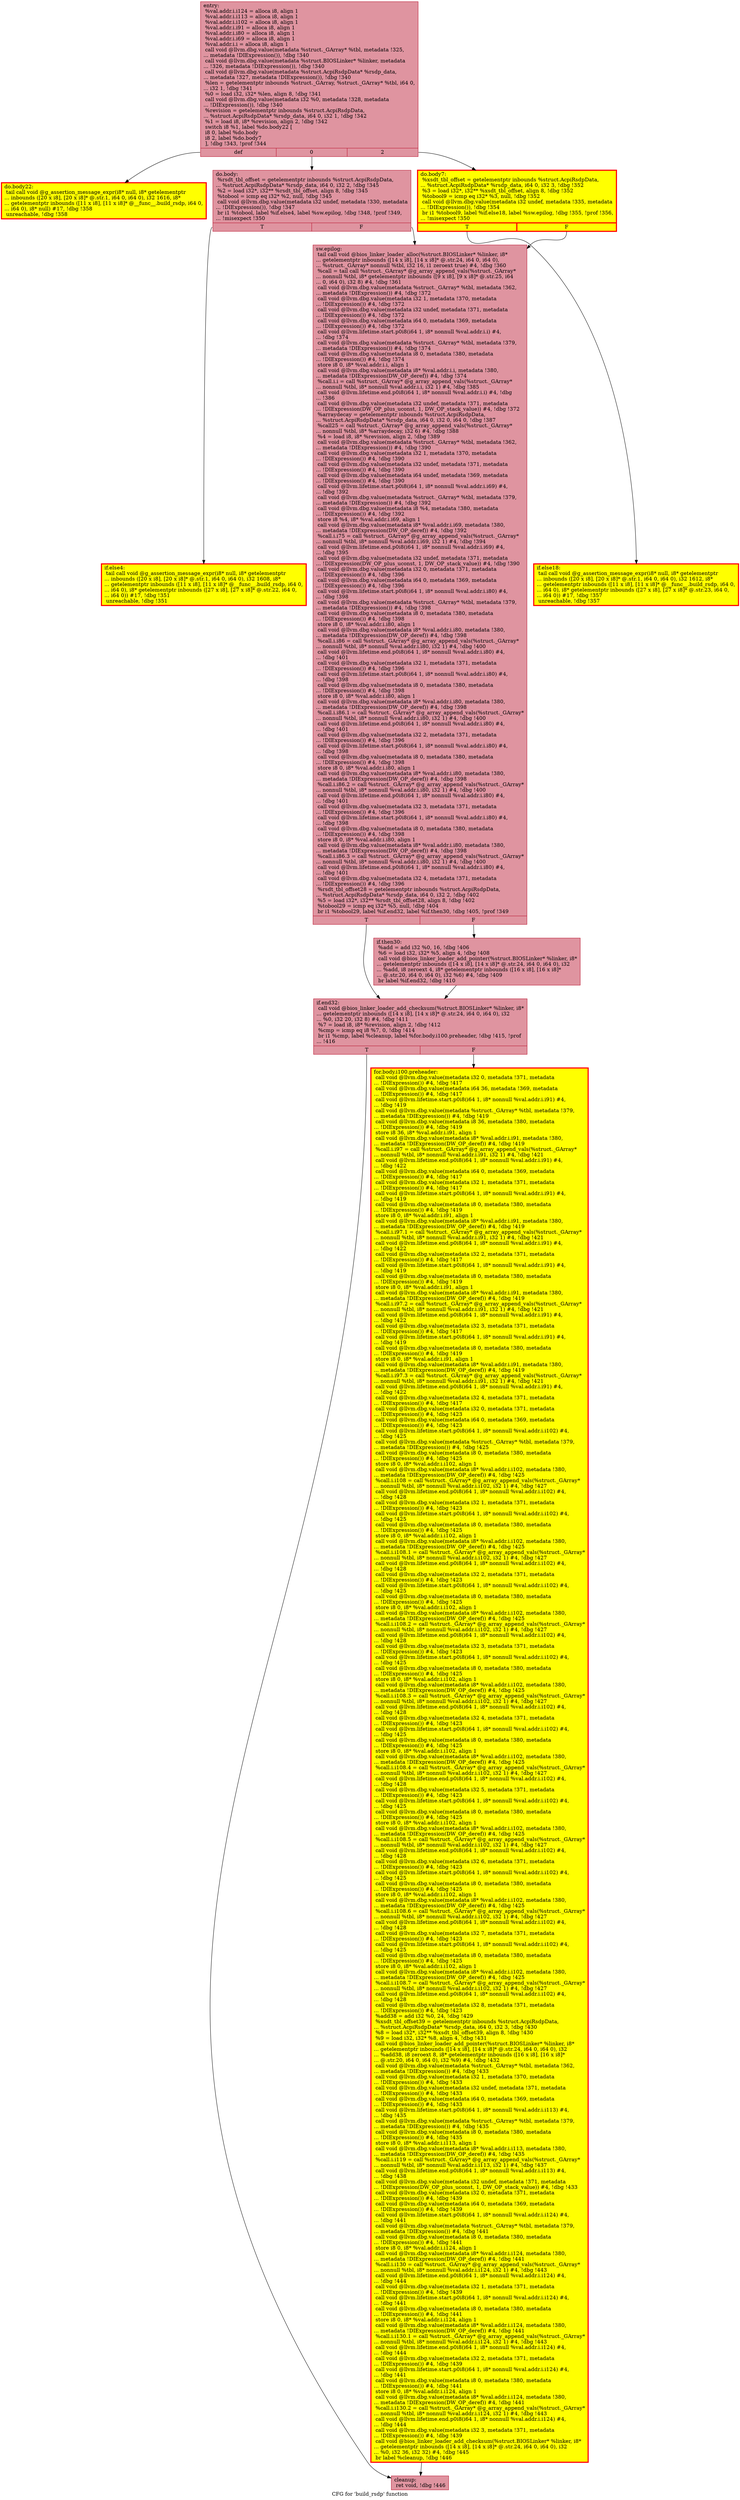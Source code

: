 digraph "CFG for 'build_rsdp' function" {
	label="CFG for 'build_rsdp' function";

	Node0x559ed8eaf980 [shape=record,color="#b70d28ff", style=filled, fillcolor="#b70d2870",label="{entry:\l  %val.addr.i.i124 = alloca i8, align 1\l  %val.addr.i.i113 = alloca i8, align 1\l  %val.addr.i.i102 = alloca i8, align 1\l  %val.addr.i.i91 = alloca i8, align 1\l  %val.addr.i.i80 = alloca i8, align 1\l  %val.addr.i.i69 = alloca i8, align 1\l  %val.addr.i.i = alloca i8, align 1\l  call void @llvm.dbg.value(metadata %struct._GArray* %tbl, metadata !325,\l... metadata !DIExpression()), !dbg !340\l  call void @llvm.dbg.value(metadata %struct.BIOSLinker* %linker, metadata\l... !326, metadata !DIExpression()), !dbg !340\l  call void @llvm.dbg.value(metadata %struct.AcpiRsdpData* %rsdp_data,\l... metadata !327, metadata !DIExpression()), !dbg !340\l  %len = getelementptr inbounds %struct._GArray, %struct._GArray* %tbl, i64 0,\l... i32 1, !dbg !341\l  %0 = load i32, i32* %len, align 8, !dbg !341\l  call void @llvm.dbg.value(metadata i32 %0, metadata !328, metadata\l... !DIExpression()), !dbg !340\l  %revision = getelementptr inbounds %struct.AcpiRsdpData,\l... %struct.AcpiRsdpData* %rsdp_data, i64 0, i32 1, !dbg !342\l  %1 = load i8, i8* %revision, align 2, !dbg !342\l  switch i8 %1, label %do.body22 [\l    i8 0, label %do.body\l    i8 2, label %do.body7\l  ], !dbg !343, !prof !344\l|{<s0>def|<s1>0|<s2>2}}"];
	Node0x559ed8eaf980:s0 -> Node0x559ed8eb7f10;
	Node0x559ed8eaf980:s1 -> Node0x559ed8dec580;
	Node0x559ed8eaf980:s2 -> Node0x559ed8eb2ac0;
	Node0x559ed8dec580 [shape=record,color="#b70d28ff", style=filled, fillcolor="#b70d2870",label="{do.body:                                          \l  %rsdt_tbl_offset = getelementptr inbounds %struct.AcpiRsdpData,\l... %struct.AcpiRsdpData* %rsdp_data, i64 0, i32 2, !dbg !345\l  %2 = load i32*, i32** %rsdt_tbl_offset, align 8, !dbg !345\l  %tobool = icmp eq i32* %2, null, !dbg !345\l  call void @llvm.dbg.value(metadata i32 undef, metadata !330, metadata\l... !DIExpression()), !dbg !347\l  br i1 %tobool, label %if.else4, label %sw.epilog, !dbg !348, !prof !349,\l... !misexpect !350\l|{<s0>T|<s1>F}}"];
	Node0x559ed8dec580:s0 -> Node0x559ed8eb1000;
	Node0x559ed8dec580:s1 -> Node0x559ed8debb10;
	Node0x559ed8eb1000 [shape=record,penwidth=3.0, style="filled", color="red", fillcolor="yellow",label="{if.else4:                                         \l  tail call void @g_assertion_message_expr(i8* null, i8* getelementptr\l... inbounds ([20 x i8], [20 x i8]* @.str.1, i64 0, i64 0), i32 1608, i8*\l... getelementptr inbounds ([11 x i8], [11 x i8]* @__func__.build_rsdp, i64 0,\l... i64 0), i8* getelementptr inbounds ([27 x i8], [27 x i8]* @.str.22, i64 0,\l... i64 0)) #17, !dbg !351\l  unreachable, !dbg !351\l}"];
	Node0x559ed8eb2ac0 [shape=record,penwidth=3.0, style="filled", color="red", fillcolor="yellow",label="{do.body7:                                         \l  %xsdt_tbl_offset = getelementptr inbounds %struct.AcpiRsdpData,\l... %struct.AcpiRsdpData* %rsdp_data, i64 0, i32 3, !dbg !352\l  %3 = load i32*, i32** %xsdt_tbl_offset, align 8, !dbg !352\l  %tobool9 = icmp eq i32* %3, null, !dbg !352\l  call void @llvm.dbg.value(metadata i32 undef, metadata !335, metadata\l... !DIExpression()), !dbg !354\l  br i1 %tobool9, label %if.else18, label %sw.epilog, !dbg !355, !prof !356,\l... !misexpect !350\l|{<s0>T|<s1>F}}"];
	Node0x559ed8eb2ac0:s0 -> Node0x559ed8eb2dc0;
	Node0x559ed8eb2ac0:s1 -> Node0x559ed8debb10;
	Node0x559ed8eb2dc0 [shape=record,penwidth=3.0, style="filled", color="red", fillcolor="yellow",label="{if.else18:                                        \l  tail call void @g_assertion_message_expr(i8* null, i8* getelementptr\l... inbounds ([20 x i8], [20 x i8]* @.str.1, i64 0, i64 0), i32 1612, i8*\l... getelementptr inbounds ([11 x i8], [11 x i8]* @__func__.build_rsdp, i64 0,\l... i64 0), i8* getelementptr inbounds ([27 x i8], [27 x i8]* @.str.23, i64 0,\l... i64 0)) #17, !dbg !357\l  unreachable, !dbg !357\l}"];
	Node0x559ed8eb7f10 [shape=record,penwidth=3.0, style="filled", color="red", fillcolor="yellow",label="{do.body22:                                        \l  tail call void @g_assertion_message_expr(i8* null, i8* getelementptr\l... inbounds ([20 x i8], [20 x i8]* @.str.1, i64 0, i64 0), i32 1616, i8*\l... getelementptr inbounds ([11 x i8], [11 x i8]* @__func__.build_rsdp, i64 0,\l... i64 0), i8* null) #17, !dbg !358\l  unreachable, !dbg !358\l}"];
	Node0x559ed8debb10 [shape=record,color="#b70d28ff", style=filled, fillcolor="#b70d2870",label="{sw.epilog:                                        \l  tail call void @bios_linker_loader_alloc(%struct.BIOSLinker* %linker, i8*\l... getelementptr inbounds ([14 x i8], [14 x i8]* @.str.24, i64 0, i64 0),\l... %struct._GArray* nonnull %tbl, i32 16, i1 zeroext true) #4, !dbg !360\l  %call = tail call %struct._GArray* @g_array_append_vals(%struct._GArray*\l... nonnull %tbl, i8* getelementptr inbounds ([9 x i8], [9 x i8]* @.str.25, i64\l... 0, i64 0), i32 8) #4, !dbg !361\l  call void @llvm.dbg.value(metadata %struct._GArray* %tbl, metadata !362,\l... metadata !DIExpression()) #4, !dbg !372\l  call void @llvm.dbg.value(metadata i32 1, metadata !370, metadata\l... !DIExpression()) #4, !dbg !372\l  call void @llvm.dbg.value(metadata i32 undef, metadata !371, metadata\l... !DIExpression()) #4, !dbg !372\l  call void @llvm.dbg.value(metadata i64 0, metadata !369, metadata\l... !DIExpression()) #4, !dbg !372\l  call void @llvm.lifetime.start.p0i8(i64 1, i8* nonnull %val.addr.i.i) #4,\l... !dbg !374\l  call void @llvm.dbg.value(metadata %struct._GArray* %tbl, metadata !379,\l... metadata !DIExpression()) #4, !dbg !374\l  call void @llvm.dbg.value(metadata i8 0, metadata !380, metadata\l... !DIExpression()) #4, !dbg !374\l  store i8 0, i8* %val.addr.i.i, align 1\l  call void @llvm.dbg.value(metadata i8* %val.addr.i.i, metadata !380,\l... metadata !DIExpression(DW_OP_deref)) #4, !dbg !374\l  %call.i.i = call %struct._GArray* @g_array_append_vals(%struct._GArray*\l... nonnull %tbl, i8* nonnull %val.addr.i.i, i32 1) #4, !dbg !385\l  call void @llvm.lifetime.end.p0i8(i64 1, i8* nonnull %val.addr.i.i) #4, !dbg\l... !386\l  call void @llvm.dbg.value(metadata i32 undef, metadata !371, metadata\l... !DIExpression(DW_OP_plus_uconst, 1, DW_OP_stack_value)) #4, !dbg !372\l  %arraydecay = getelementptr inbounds %struct.AcpiRsdpData,\l... %struct.AcpiRsdpData* %rsdp_data, i64 0, i32 0, i64 0, !dbg !387\l  %call25 = call %struct._GArray* @g_array_append_vals(%struct._GArray*\l... nonnull %tbl, i8* %arraydecay, i32 6) #4, !dbg !388\l  %4 = load i8, i8* %revision, align 2, !dbg !389\l  call void @llvm.dbg.value(metadata %struct._GArray* %tbl, metadata !362,\l... metadata !DIExpression()) #4, !dbg !390\l  call void @llvm.dbg.value(metadata i32 1, metadata !370, metadata\l... !DIExpression()) #4, !dbg !390\l  call void @llvm.dbg.value(metadata i32 undef, metadata !371, metadata\l... !DIExpression()) #4, !dbg !390\l  call void @llvm.dbg.value(metadata i64 undef, metadata !369, metadata\l... !DIExpression()) #4, !dbg !390\l  call void @llvm.lifetime.start.p0i8(i64 1, i8* nonnull %val.addr.i.i69) #4,\l... !dbg !392\l  call void @llvm.dbg.value(metadata %struct._GArray* %tbl, metadata !379,\l... metadata !DIExpression()) #4, !dbg !392\l  call void @llvm.dbg.value(metadata i8 %4, metadata !380, metadata\l... !DIExpression()) #4, !dbg !392\l  store i8 %4, i8* %val.addr.i.i69, align 1\l  call void @llvm.dbg.value(metadata i8* %val.addr.i.i69, metadata !380,\l... metadata !DIExpression(DW_OP_deref)) #4, !dbg !392\l  %call.i.i75 = call %struct._GArray* @g_array_append_vals(%struct._GArray*\l... nonnull %tbl, i8* nonnull %val.addr.i.i69, i32 1) #4, !dbg !394\l  call void @llvm.lifetime.end.p0i8(i64 1, i8* nonnull %val.addr.i.i69) #4,\l... !dbg !395\l  call void @llvm.dbg.value(metadata i32 undef, metadata !371, metadata\l... !DIExpression(DW_OP_plus_uconst, 1, DW_OP_stack_value)) #4, !dbg !390\l  call void @llvm.dbg.value(metadata i32 0, metadata !371, metadata\l... !DIExpression()) #4, !dbg !396\l  call void @llvm.dbg.value(metadata i64 0, metadata !369, metadata\l... !DIExpression()) #4, !dbg !396\l  call void @llvm.lifetime.start.p0i8(i64 1, i8* nonnull %val.addr.i.i80) #4,\l... !dbg !398\l  call void @llvm.dbg.value(metadata %struct._GArray* %tbl, metadata !379,\l... metadata !DIExpression()) #4, !dbg !398\l  call void @llvm.dbg.value(metadata i8 0, metadata !380, metadata\l... !DIExpression()) #4, !dbg !398\l  store i8 0, i8* %val.addr.i.i80, align 1\l  call void @llvm.dbg.value(metadata i8* %val.addr.i.i80, metadata !380,\l... metadata !DIExpression(DW_OP_deref)) #4, !dbg !398\l  %call.i.i86 = call %struct._GArray* @g_array_append_vals(%struct._GArray*\l... nonnull %tbl, i8* nonnull %val.addr.i.i80, i32 1) #4, !dbg !400\l  call void @llvm.lifetime.end.p0i8(i64 1, i8* nonnull %val.addr.i.i80) #4,\l... !dbg !401\l  call void @llvm.dbg.value(metadata i32 1, metadata !371, metadata\l... !DIExpression()) #4, !dbg !396\l  call void @llvm.lifetime.start.p0i8(i64 1, i8* nonnull %val.addr.i.i80) #4,\l... !dbg !398\l  call void @llvm.dbg.value(metadata i8 0, metadata !380, metadata\l... !DIExpression()) #4, !dbg !398\l  store i8 0, i8* %val.addr.i.i80, align 1\l  call void @llvm.dbg.value(metadata i8* %val.addr.i.i80, metadata !380,\l... metadata !DIExpression(DW_OP_deref)) #4, !dbg !398\l  %call.i.i86.1 = call %struct._GArray* @g_array_append_vals(%struct._GArray*\l... nonnull %tbl, i8* nonnull %val.addr.i.i80, i32 1) #4, !dbg !400\l  call void @llvm.lifetime.end.p0i8(i64 1, i8* nonnull %val.addr.i.i80) #4,\l... !dbg !401\l  call void @llvm.dbg.value(metadata i32 2, metadata !371, metadata\l... !DIExpression()) #4, !dbg !396\l  call void @llvm.lifetime.start.p0i8(i64 1, i8* nonnull %val.addr.i.i80) #4,\l... !dbg !398\l  call void @llvm.dbg.value(metadata i8 0, metadata !380, metadata\l... !DIExpression()) #4, !dbg !398\l  store i8 0, i8* %val.addr.i.i80, align 1\l  call void @llvm.dbg.value(metadata i8* %val.addr.i.i80, metadata !380,\l... metadata !DIExpression(DW_OP_deref)) #4, !dbg !398\l  %call.i.i86.2 = call %struct._GArray* @g_array_append_vals(%struct._GArray*\l... nonnull %tbl, i8* nonnull %val.addr.i.i80, i32 1) #4, !dbg !400\l  call void @llvm.lifetime.end.p0i8(i64 1, i8* nonnull %val.addr.i.i80) #4,\l... !dbg !401\l  call void @llvm.dbg.value(metadata i32 3, metadata !371, metadata\l... !DIExpression()) #4, !dbg !396\l  call void @llvm.lifetime.start.p0i8(i64 1, i8* nonnull %val.addr.i.i80) #4,\l... !dbg !398\l  call void @llvm.dbg.value(metadata i8 0, metadata !380, metadata\l... !DIExpression()) #4, !dbg !398\l  store i8 0, i8* %val.addr.i.i80, align 1\l  call void @llvm.dbg.value(metadata i8* %val.addr.i.i80, metadata !380,\l... metadata !DIExpression(DW_OP_deref)) #4, !dbg !398\l  %call.i.i86.3 = call %struct._GArray* @g_array_append_vals(%struct._GArray*\l... nonnull %tbl, i8* nonnull %val.addr.i.i80, i32 1) #4, !dbg !400\l  call void @llvm.lifetime.end.p0i8(i64 1, i8* nonnull %val.addr.i.i80) #4,\l... !dbg !401\l  call void @llvm.dbg.value(metadata i32 4, metadata !371, metadata\l... !DIExpression()) #4, !dbg !396\l  %rsdt_tbl_offset28 = getelementptr inbounds %struct.AcpiRsdpData,\l... %struct.AcpiRsdpData* %rsdp_data, i64 0, i32 2, !dbg !402\l  %5 = load i32*, i32** %rsdt_tbl_offset28, align 8, !dbg !402\l  %tobool29 = icmp eq i32* %5, null, !dbg !404\l  br i1 %tobool29, label %if.end32, label %if.then30, !dbg !405, !prof !349\l|{<s0>T|<s1>F}}"];
	Node0x559ed8debb10:s0 -> Node0x559ed8eba160;
	Node0x559ed8debb10:s1 -> Node0x559ed8eba0f0;
	Node0x559ed8eba0f0 [shape=record,color="#b70d28ff", style=filled, fillcolor="#b70d2870",label="{if.then30:                                        \l  %add = add i32 %0, 16, !dbg !406\l  %6 = load i32, i32* %5, align 4, !dbg !408\l  call void @bios_linker_loader_add_pointer(%struct.BIOSLinker* %linker, i8*\l... getelementptr inbounds ([14 x i8], [14 x i8]* @.str.24, i64 0, i64 0), i32\l... %add, i8 zeroext 4, i8* getelementptr inbounds ([16 x i8], [16 x i8]*\l... @.str.20, i64 0, i64 0), i32 %6) #4, !dbg !409\l  br label %if.end32, !dbg !410\l}"];
	Node0x559ed8eba0f0 -> Node0x559ed8eba160;
	Node0x559ed8eba160 [shape=record,color="#b70d28ff", style=filled, fillcolor="#b70d2870",label="{if.end32:                                         \l  call void @bios_linker_loader_add_checksum(%struct.BIOSLinker* %linker, i8*\l... getelementptr inbounds ([14 x i8], [14 x i8]* @.str.24, i64 0, i64 0), i32\l... %0, i32 20, i32 8) #4, !dbg !411\l  %7 = load i8, i8* %revision, align 2, !dbg !412\l  %cmp = icmp eq i8 %7, 0, !dbg !414\l  br i1 %cmp, label %cleanup, label %for.body.i100.preheader, !dbg !415, !prof\l... !416\l|{<s0>T|<s1>F}}"];
	Node0x559ed8eba160:s0 -> Node0x559ed8ebc9c0;
	Node0x559ed8eba160:s1 -> Node0x559ed8ed18b0;
	Node0x559ed8ed18b0 [shape=record,penwidth=3.0, style="filled", color="red", fillcolor="yellow",label="{for.body.i100.preheader:                          \l  call void @llvm.dbg.value(metadata i32 0, metadata !371, metadata\l... !DIExpression()) #4, !dbg !417\l  call void @llvm.dbg.value(metadata i64 36, metadata !369, metadata\l... !DIExpression()) #4, !dbg !417\l  call void @llvm.lifetime.start.p0i8(i64 1, i8* nonnull %val.addr.i.i91) #4,\l... !dbg !419\l  call void @llvm.dbg.value(metadata %struct._GArray* %tbl, metadata !379,\l... metadata !DIExpression()) #4, !dbg !419\l  call void @llvm.dbg.value(metadata i8 36, metadata !380, metadata\l... !DIExpression()) #4, !dbg !419\l  store i8 36, i8* %val.addr.i.i91, align 1\l  call void @llvm.dbg.value(metadata i8* %val.addr.i.i91, metadata !380,\l... metadata !DIExpression(DW_OP_deref)) #4, !dbg !419\l  %call.i.i97 = call %struct._GArray* @g_array_append_vals(%struct._GArray*\l... nonnull %tbl, i8* nonnull %val.addr.i.i91, i32 1) #4, !dbg !421\l  call void @llvm.lifetime.end.p0i8(i64 1, i8* nonnull %val.addr.i.i91) #4,\l... !dbg !422\l  call void @llvm.dbg.value(metadata i64 0, metadata !369, metadata\l... !DIExpression()) #4, !dbg !417\l  call void @llvm.dbg.value(metadata i32 1, metadata !371, metadata\l... !DIExpression()) #4, !dbg !417\l  call void @llvm.lifetime.start.p0i8(i64 1, i8* nonnull %val.addr.i.i91) #4,\l... !dbg !419\l  call void @llvm.dbg.value(metadata i8 0, metadata !380, metadata\l... !DIExpression()) #4, !dbg !419\l  store i8 0, i8* %val.addr.i.i91, align 1\l  call void @llvm.dbg.value(metadata i8* %val.addr.i.i91, metadata !380,\l... metadata !DIExpression(DW_OP_deref)) #4, !dbg !419\l  %call.i.i97.1 = call %struct._GArray* @g_array_append_vals(%struct._GArray*\l... nonnull %tbl, i8* nonnull %val.addr.i.i91, i32 1) #4, !dbg !421\l  call void @llvm.lifetime.end.p0i8(i64 1, i8* nonnull %val.addr.i.i91) #4,\l... !dbg !422\l  call void @llvm.dbg.value(metadata i32 2, metadata !371, metadata\l... !DIExpression()) #4, !dbg !417\l  call void @llvm.lifetime.start.p0i8(i64 1, i8* nonnull %val.addr.i.i91) #4,\l... !dbg !419\l  call void @llvm.dbg.value(metadata i8 0, metadata !380, metadata\l... !DIExpression()) #4, !dbg !419\l  store i8 0, i8* %val.addr.i.i91, align 1\l  call void @llvm.dbg.value(metadata i8* %val.addr.i.i91, metadata !380,\l... metadata !DIExpression(DW_OP_deref)) #4, !dbg !419\l  %call.i.i97.2 = call %struct._GArray* @g_array_append_vals(%struct._GArray*\l... nonnull %tbl, i8* nonnull %val.addr.i.i91, i32 1) #4, !dbg !421\l  call void @llvm.lifetime.end.p0i8(i64 1, i8* nonnull %val.addr.i.i91) #4,\l... !dbg !422\l  call void @llvm.dbg.value(metadata i32 3, metadata !371, metadata\l... !DIExpression()) #4, !dbg !417\l  call void @llvm.lifetime.start.p0i8(i64 1, i8* nonnull %val.addr.i.i91) #4,\l... !dbg !419\l  call void @llvm.dbg.value(metadata i8 0, metadata !380, metadata\l... !DIExpression()) #4, !dbg !419\l  store i8 0, i8* %val.addr.i.i91, align 1\l  call void @llvm.dbg.value(metadata i8* %val.addr.i.i91, metadata !380,\l... metadata !DIExpression(DW_OP_deref)) #4, !dbg !419\l  %call.i.i97.3 = call %struct._GArray* @g_array_append_vals(%struct._GArray*\l... nonnull %tbl, i8* nonnull %val.addr.i.i91, i32 1) #4, !dbg !421\l  call void @llvm.lifetime.end.p0i8(i64 1, i8* nonnull %val.addr.i.i91) #4,\l... !dbg !422\l  call void @llvm.dbg.value(metadata i32 4, metadata !371, metadata\l... !DIExpression()) #4, !dbg !417\l  call void @llvm.dbg.value(metadata i32 0, metadata !371, metadata\l... !DIExpression()) #4, !dbg !423\l  call void @llvm.dbg.value(metadata i64 0, metadata !369, metadata\l... !DIExpression()) #4, !dbg !423\l  call void @llvm.lifetime.start.p0i8(i64 1, i8* nonnull %val.addr.i.i102) #4,\l... !dbg !425\l  call void @llvm.dbg.value(metadata %struct._GArray* %tbl, metadata !379,\l... metadata !DIExpression()) #4, !dbg !425\l  call void @llvm.dbg.value(metadata i8 0, metadata !380, metadata\l... !DIExpression()) #4, !dbg !425\l  store i8 0, i8* %val.addr.i.i102, align 1\l  call void @llvm.dbg.value(metadata i8* %val.addr.i.i102, metadata !380,\l... metadata !DIExpression(DW_OP_deref)) #4, !dbg !425\l  %call.i.i108 = call %struct._GArray* @g_array_append_vals(%struct._GArray*\l... nonnull %tbl, i8* nonnull %val.addr.i.i102, i32 1) #4, !dbg !427\l  call void @llvm.lifetime.end.p0i8(i64 1, i8* nonnull %val.addr.i.i102) #4,\l... !dbg !428\l  call void @llvm.dbg.value(metadata i32 1, metadata !371, metadata\l... !DIExpression()) #4, !dbg !423\l  call void @llvm.lifetime.start.p0i8(i64 1, i8* nonnull %val.addr.i.i102) #4,\l... !dbg !425\l  call void @llvm.dbg.value(metadata i8 0, metadata !380, metadata\l... !DIExpression()) #4, !dbg !425\l  store i8 0, i8* %val.addr.i.i102, align 1\l  call void @llvm.dbg.value(metadata i8* %val.addr.i.i102, metadata !380,\l... metadata !DIExpression(DW_OP_deref)) #4, !dbg !425\l  %call.i.i108.1 = call %struct._GArray* @g_array_append_vals(%struct._GArray*\l... nonnull %tbl, i8* nonnull %val.addr.i.i102, i32 1) #4, !dbg !427\l  call void @llvm.lifetime.end.p0i8(i64 1, i8* nonnull %val.addr.i.i102) #4,\l... !dbg !428\l  call void @llvm.dbg.value(metadata i32 2, metadata !371, metadata\l... !DIExpression()) #4, !dbg !423\l  call void @llvm.lifetime.start.p0i8(i64 1, i8* nonnull %val.addr.i.i102) #4,\l... !dbg !425\l  call void @llvm.dbg.value(metadata i8 0, metadata !380, metadata\l... !DIExpression()) #4, !dbg !425\l  store i8 0, i8* %val.addr.i.i102, align 1\l  call void @llvm.dbg.value(metadata i8* %val.addr.i.i102, metadata !380,\l... metadata !DIExpression(DW_OP_deref)) #4, !dbg !425\l  %call.i.i108.2 = call %struct._GArray* @g_array_append_vals(%struct._GArray*\l... nonnull %tbl, i8* nonnull %val.addr.i.i102, i32 1) #4, !dbg !427\l  call void @llvm.lifetime.end.p0i8(i64 1, i8* nonnull %val.addr.i.i102) #4,\l... !dbg !428\l  call void @llvm.dbg.value(metadata i32 3, metadata !371, metadata\l... !DIExpression()) #4, !dbg !423\l  call void @llvm.lifetime.start.p0i8(i64 1, i8* nonnull %val.addr.i.i102) #4,\l... !dbg !425\l  call void @llvm.dbg.value(metadata i8 0, metadata !380, metadata\l... !DIExpression()) #4, !dbg !425\l  store i8 0, i8* %val.addr.i.i102, align 1\l  call void @llvm.dbg.value(metadata i8* %val.addr.i.i102, metadata !380,\l... metadata !DIExpression(DW_OP_deref)) #4, !dbg !425\l  %call.i.i108.3 = call %struct._GArray* @g_array_append_vals(%struct._GArray*\l... nonnull %tbl, i8* nonnull %val.addr.i.i102, i32 1) #4, !dbg !427\l  call void @llvm.lifetime.end.p0i8(i64 1, i8* nonnull %val.addr.i.i102) #4,\l... !dbg !428\l  call void @llvm.dbg.value(metadata i32 4, metadata !371, metadata\l... !DIExpression()) #4, !dbg !423\l  call void @llvm.lifetime.start.p0i8(i64 1, i8* nonnull %val.addr.i.i102) #4,\l... !dbg !425\l  call void @llvm.dbg.value(metadata i8 0, metadata !380, metadata\l... !DIExpression()) #4, !dbg !425\l  store i8 0, i8* %val.addr.i.i102, align 1\l  call void @llvm.dbg.value(metadata i8* %val.addr.i.i102, metadata !380,\l... metadata !DIExpression(DW_OP_deref)) #4, !dbg !425\l  %call.i.i108.4 = call %struct._GArray* @g_array_append_vals(%struct._GArray*\l... nonnull %tbl, i8* nonnull %val.addr.i.i102, i32 1) #4, !dbg !427\l  call void @llvm.lifetime.end.p0i8(i64 1, i8* nonnull %val.addr.i.i102) #4,\l... !dbg !428\l  call void @llvm.dbg.value(metadata i32 5, metadata !371, metadata\l... !DIExpression()) #4, !dbg !423\l  call void @llvm.lifetime.start.p0i8(i64 1, i8* nonnull %val.addr.i.i102) #4,\l... !dbg !425\l  call void @llvm.dbg.value(metadata i8 0, metadata !380, metadata\l... !DIExpression()) #4, !dbg !425\l  store i8 0, i8* %val.addr.i.i102, align 1\l  call void @llvm.dbg.value(metadata i8* %val.addr.i.i102, metadata !380,\l... metadata !DIExpression(DW_OP_deref)) #4, !dbg !425\l  %call.i.i108.5 = call %struct._GArray* @g_array_append_vals(%struct._GArray*\l... nonnull %tbl, i8* nonnull %val.addr.i.i102, i32 1) #4, !dbg !427\l  call void @llvm.lifetime.end.p0i8(i64 1, i8* nonnull %val.addr.i.i102) #4,\l... !dbg !428\l  call void @llvm.dbg.value(metadata i32 6, metadata !371, metadata\l... !DIExpression()) #4, !dbg !423\l  call void @llvm.lifetime.start.p0i8(i64 1, i8* nonnull %val.addr.i.i102) #4,\l... !dbg !425\l  call void @llvm.dbg.value(metadata i8 0, metadata !380, metadata\l... !DIExpression()) #4, !dbg !425\l  store i8 0, i8* %val.addr.i.i102, align 1\l  call void @llvm.dbg.value(metadata i8* %val.addr.i.i102, metadata !380,\l... metadata !DIExpression(DW_OP_deref)) #4, !dbg !425\l  %call.i.i108.6 = call %struct._GArray* @g_array_append_vals(%struct._GArray*\l... nonnull %tbl, i8* nonnull %val.addr.i.i102, i32 1) #4, !dbg !427\l  call void @llvm.lifetime.end.p0i8(i64 1, i8* nonnull %val.addr.i.i102) #4,\l... !dbg !428\l  call void @llvm.dbg.value(metadata i32 7, metadata !371, metadata\l... !DIExpression()) #4, !dbg !423\l  call void @llvm.lifetime.start.p0i8(i64 1, i8* nonnull %val.addr.i.i102) #4,\l... !dbg !425\l  call void @llvm.dbg.value(metadata i8 0, metadata !380, metadata\l... !DIExpression()) #4, !dbg !425\l  store i8 0, i8* %val.addr.i.i102, align 1\l  call void @llvm.dbg.value(metadata i8* %val.addr.i.i102, metadata !380,\l... metadata !DIExpression(DW_OP_deref)) #4, !dbg !425\l  %call.i.i108.7 = call %struct._GArray* @g_array_append_vals(%struct._GArray*\l... nonnull %tbl, i8* nonnull %val.addr.i.i102, i32 1) #4, !dbg !427\l  call void @llvm.lifetime.end.p0i8(i64 1, i8* nonnull %val.addr.i.i102) #4,\l... !dbg !428\l  call void @llvm.dbg.value(metadata i32 8, metadata !371, metadata\l... !DIExpression()) #4, !dbg !423\l  %add38 = add i32 %0, 24, !dbg !429\l  %xsdt_tbl_offset39 = getelementptr inbounds %struct.AcpiRsdpData,\l... %struct.AcpiRsdpData* %rsdp_data, i64 0, i32 3, !dbg !430\l  %8 = load i32*, i32** %xsdt_tbl_offset39, align 8, !dbg !430\l  %9 = load i32, i32* %8, align 4, !dbg !431\l  call void @bios_linker_loader_add_pointer(%struct.BIOSLinker* %linker, i8*\l... getelementptr inbounds ([14 x i8], [14 x i8]* @.str.24, i64 0, i64 0), i32\l... %add38, i8 zeroext 8, i8* getelementptr inbounds ([16 x i8], [16 x i8]*\l... @.str.20, i64 0, i64 0), i32 %9) #4, !dbg !432\l  call void @llvm.dbg.value(metadata %struct._GArray* %tbl, metadata !362,\l... metadata !DIExpression()) #4, !dbg !433\l  call void @llvm.dbg.value(metadata i32 1, metadata !370, metadata\l... !DIExpression()) #4, !dbg !433\l  call void @llvm.dbg.value(metadata i32 undef, metadata !371, metadata\l... !DIExpression()) #4, !dbg !433\l  call void @llvm.dbg.value(metadata i64 0, metadata !369, metadata\l... !DIExpression()) #4, !dbg !433\l  call void @llvm.lifetime.start.p0i8(i64 1, i8* nonnull %val.addr.i.i113) #4,\l... !dbg !435\l  call void @llvm.dbg.value(metadata %struct._GArray* %tbl, metadata !379,\l... metadata !DIExpression()) #4, !dbg !435\l  call void @llvm.dbg.value(metadata i8 0, metadata !380, metadata\l... !DIExpression()) #4, !dbg !435\l  store i8 0, i8* %val.addr.i.i113, align 1\l  call void @llvm.dbg.value(metadata i8* %val.addr.i.i113, metadata !380,\l... metadata !DIExpression(DW_OP_deref)) #4, !dbg !435\l  %call.i.i119 = call %struct._GArray* @g_array_append_vals(%struct._GArray*\l... nonnull %tbl, i8* nonnull %val.addr.i.i113, i32 1) #4, !dbg !437\l  call void @llvm.lifetime.end.p0i8(i64 1, i8* nonnull %val.addr.i.i113) #4,\l... !dbg !438\l  call void @llvm.dbg.value(metadata i32 undef, metadata !371, metadata\l... !DIExpression(DW_OP_plus_uconst, 1, DW_OP_stack_value)) #4, !dbg !433\l  call void @llvm.dbg.value(metadata i32 0, metadata !371, metadata\l... !DIExpression()) #4, !dbg !439\l  call void @llvm.dbg.value(metadata i64 0, metadata !369, metadata\l... !DIExpression()) #4, !dbg !439\l  call void @llvm.lifetime.start.p0i8(i64 1, i8* nonnull %val.addr.i.i124) #4,\l... !dbg !441\l  call void @llvm.dbg.value(metadata %struct._GArray* %tbl, metadata !379,\l... metadata !DIExpression()) #4, !dbg !441\l  call void @llvm.dbg.value(metadata i8 0, metadata !380, metadata\l... !DIExpression()) #4, !dbg !441\l  store i8 0, i8* %val.addr.i.i124, align 1\l  call void @llvm.dbg.value(metadata i8* %val.addr.i.i124, metadata !380,\l... metadata !DIExpression(DW_OP_deref)) #4, !dbg !441\l  %call.i.i130 = call %struct._GArray* @g_array_append_vals(%struct._GArray*\l... nonnull %tbl, i8* nonnull %val.addr.i.i124, i32 1) #4, !dbg !443\l  call void @llvm.lifetime.end.p0i8(i64 1, i8* nonnull %val.addr.i.i124) #4,\l... !dbg !444\l  call void @llvm.dbg.value(metadata i32 1, metadata !371, metadata\l... !DIExpression()) #4, !dbg !439\l  call void @llvm.lifetime.start.p0i8(i64 1, i8* nonnull %val.addr.i.i124) #4,\l... !dbg !441\l  call void @llvm.dbg.value(metadata i8 0, metadata !380, metadata\l... !DIExpression()) #4, !dbg !441\l  store i8 0, i8* %val.addr.i.i124, align 1\l  call void @llvm.dbg.value(metadata i8* %val.addr.i.i124, metadata !380,\l... metadata !DIExpression(DW_OP_deref)) #4, !dbg !441\l  %call.i.i130.1 = call %struct._GArray* @g_array_append_vals(%struct._GArray*\l... nonnull %tbl, i8* nonnull %val.addr.i.i124, i32 1) #4, !dbg !443\l  call void @llvm.lifetime.end.p0i8(i64 1, i8* nonnull %val.addr.i.i124) #4,\l... !dbg !444\l  call void @llvm.dbg.value(metadata i32 2, metadata !371, metadata\l... !DIExpression()) #4, !dbg !439\l  call void @llvm.lifetime.start.p0i8(i64 1, i8* nonnull %val.addr.i.i124) #4,\l... !dbg !441\l  call void @llvm.dbg.value(metadata i8 0, metadata !380, metadata\l... !DIExpression()) #4, !dbg !441\l  store i8 0, i8* %val.addr.i.i124, align 1\l  call void @llvm.dbg.value(metadata i8* %val.addr.i.i124, metadata !380,\l... metadata !DIExpression(DW_OP_deref)) #4, !dbg !441\l  %call.i.i130.2 = call %struct._GArray* @g_array_append_vals(%struct._GArray*\l... nonnull %tbl, i8* nonnull %val.addr.i.i124, i32 1) #4, !dbg !443\l  call void @llvm.lifetime.end.p0i8(i64 1, i8* nonnull %val.addr.i.i124) #4,\l... !dbg !444\l  call void @llvm.dbg.value(metadata i32 3, metadata !371, metadata\l... !DIExpression()) #4, !dbg !439\l  call void @bios_linker_loader_add_checksum(%struct.BIOSLinker* %linker, i8*\l... getelementptr inbounds ([14 x i8], [14 x i8]* @.str.24, i64 0, i64 0), i32\l... %0, i32 36, i32 32) #4, !dbg !445\l  br label %cleanup, !dbg !446\l}"];
	Node0x559ed8ed18b0 -> Node0x559ed8ebc9c0;
	Node0x559ed8ebc9c0 [shape=record,color="#b70d28ff", style=filled, fillcolor="#b70d2870",label="{cleanup:                                          \l  ret void, !dbg !446\l}"];
}
